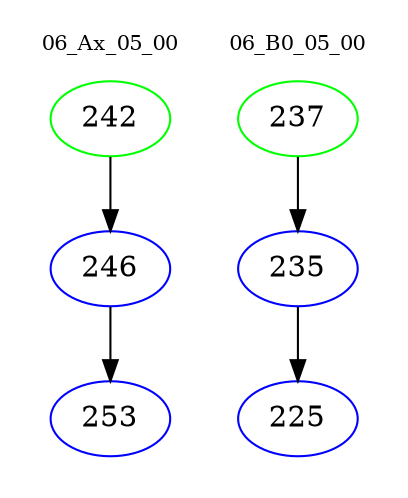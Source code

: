 digraph{
subgraph cluster_0 {
color = white
label = "06_Ax_05_00";
fontsize=10;
T0_242 [label="242", color="green"]
T0_242 -> T0_246 [color="black"]
T0_246 [label="246", color="blue"]
T0_246 -> T0_253 [color="black"]
T0_253 [label="253", color="blue"]
}
subgraph cluster_1 {
color = white
label = "06_B0_05_00";
fontsize=10;
T1_237 [label="237", color="green"]
T1_237 -> T1_235 [color="black"]
T1_235 [label="235", color="blue"]
T1_235 -> T1_225 [color="black"]
T1_225 [label="225", color="blue"]
}
}
